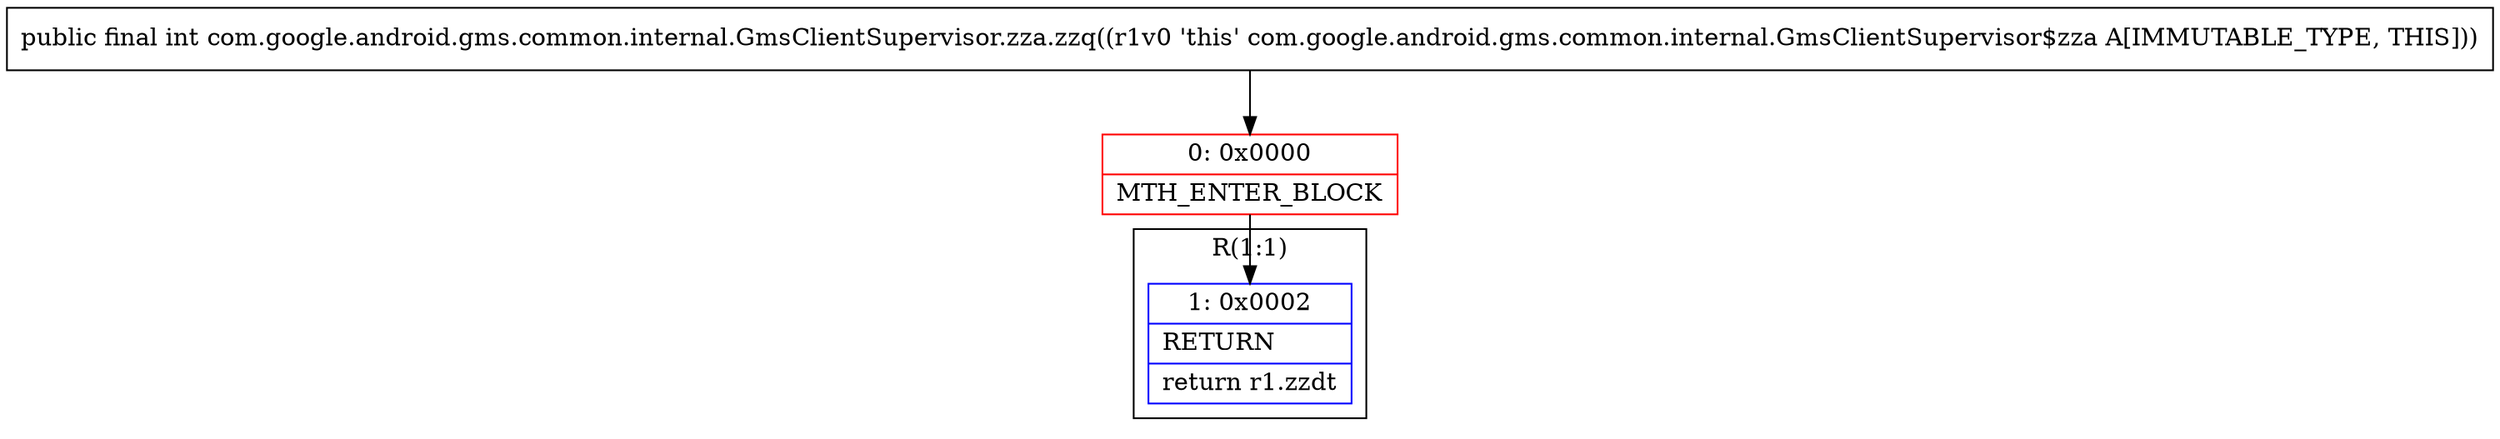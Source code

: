 digraph "CFG forcom.google.android.gms.common.internal.GmsClientSupervisor.zza.zzq()I" {
subgraph cluster_Region_1709606806 {
label = "R(1:1)";
node [shape=record,color=blue];
Node_1 [shape=record,label="{1\:\ 0x0002|RETURN\l|return r1.zzdt\l}"];
}
Node_0 [shape=record,color=red,label="{0\:\ 0x0000|MTH_ENTER_BLOCK\l}"];
MethodNode[shape=record,label="{public final int com.google.android.gms.common.internal.GmsClientSupervisor.zza.zzq((r1v0 'this' com.google.android.gms.common.internal.GmsClientSupervisor$zza A[IMMUTABLE_TYPE, THIS])) }"];
MethodNode -> Node_0;
Node_0 -> Node_1;
}

